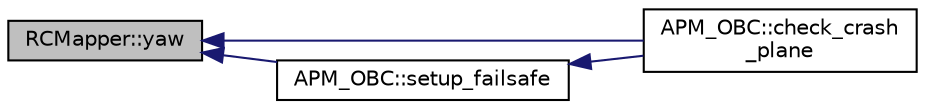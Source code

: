 digraph "RCMapper::yaw"
{
 // INTERACTIVE_SVG=YES
  edge [fontname="Helvetica",fontsize="10",labelfontname="Helvetica",labelfontsize="10"];
  node [fontname="Helvetica",fontsize="10",shape=record];
  rankdir="LR";
  Node1 [label="RCMapper::yaw",height=0.2,width=0.4,color="black", fillcolor="grey75", style="filled" fontcolor="black"];
  Node1 -> Node2 [dir="back",color="midnightblue",fontsize="10",style="solid",fontname="Helvetica"];
  Node2 [label="APM_OBC::check_crash\l_plane",height=0.2,width=0.4,color="black", fillcolor="white", style="filled",URL="$classAPM__OBC.html#acfedfcd0f28b1d53b722766e321b534e"];
  Node1 -> Node3 [dir="back",color="midnightblue",fontsize="10",style="solid",fontname="Helvetica"];
  Node3 [label="APM_OBC::setup_failsafe",height=0.2,width=0.4,color="black", fillcolor="white", style="filled",URL="$classAPM__OBC.html#adf90097b54be3e9ffbf21f675e411b6c"];
  Node3 -> Node2 [dir="back",color="midnightblue",fontsize="10",style="solid",fontname="Helvetica"];
}
